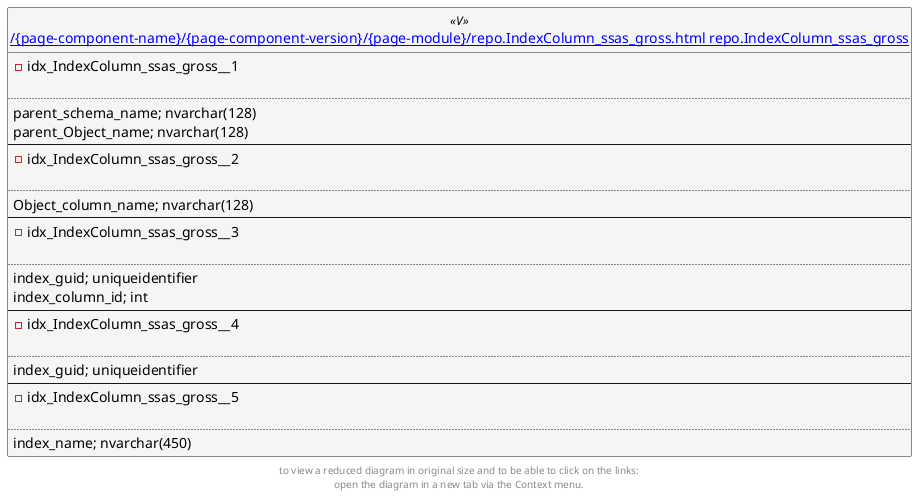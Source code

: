 @startuml
left to right direction
'top to bottom direction
hide circle
'avoide "." issues:
set namespaceSeparator none


skinparam class {
  BackgroundColor White
  BackgroundColor<<FN>> Yellow
  BackgroundColor<<FS>> Yellow
  BackgroundColor<<FT>> LightGray
  BackgroundColor<<IF>> Yellow
  BackgroundColor<<IS>> Yellow
  BackgroundColor<<P>> Aqua
  BackgroundColor<<PC>> Aqua
  BackgroundColor<<SN>> Yellow
  BackgroundColor<<SO>> SlateBlue
  BackgroundColor<<TF>> LightGray
  BackgroundColor<<TR>> Tomato
  BackgroundColor<<U>> White
  BackgroundColor<<V>> WhiteSmoke
  BackgroundColor<<X>> Aqua
}


entity "[[{site-url}/{page-component-name}/{page-component-version}/{page-module}/repo.IndexColumn_ssas_gross.html repo.IndexColumn_ssas_gross]]" as repo.IndexColumn_ssas_gross << V >> {
- idx_IndexColumn_ssas_gross__1

..
parent_schema_name; nvarchar(128)
parent_Object_name; nvarchar(128)
--
- idx_IndexColumn_ssas_gross__2

..
Object_column_name; nvarchar(128)
--
- idx_IndexColumn_ssas_gross__3

..
index_guid; uniqueidentifier
index_column_id; int
--
- idx_IndexColumn_ssas_gross__4

..
index_guid; uniqueidentifier
--
- idx_IndexColumn_ssas_gross__5

..
index_name; nvarchar(450)
}


footer
to view a reduced diagram in original size and to be able to click on the links:
open the diagram in a new tab via the Context menu.
end footer

@enduml

